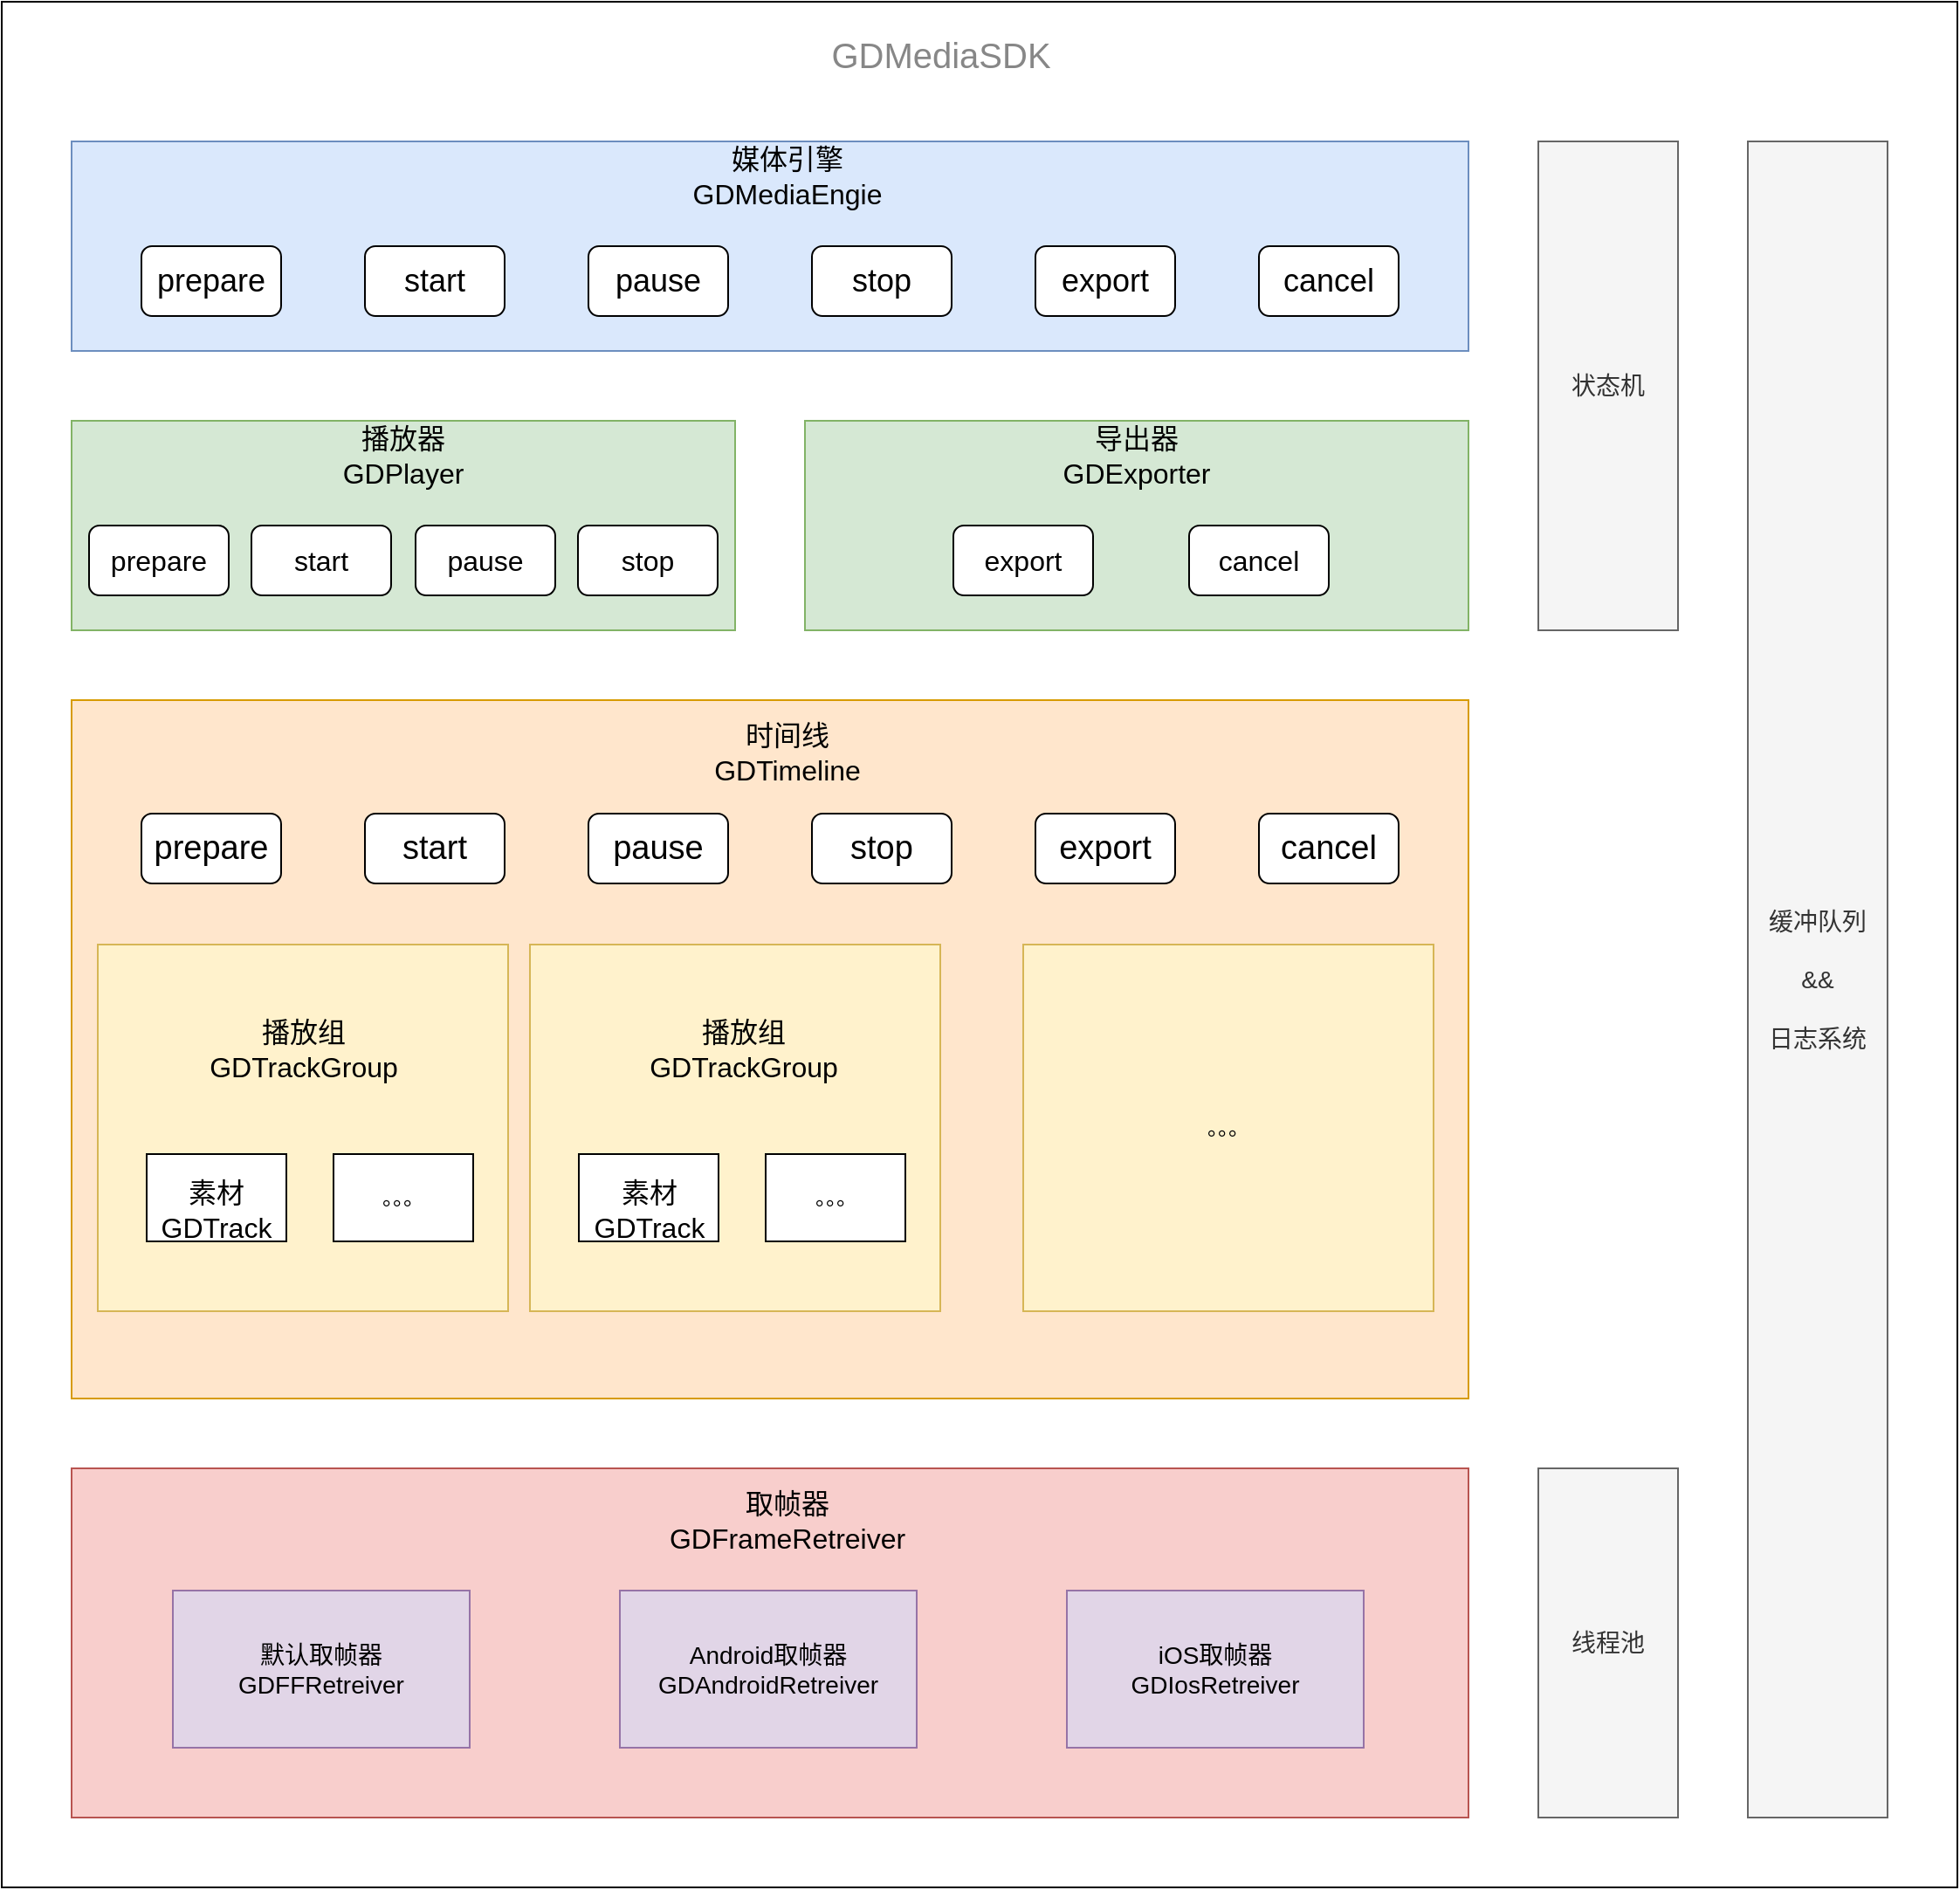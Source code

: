 <mxfile version="11.0.9" type="github"><diagram id="sKfUvmDMqw9r_EUsvVhL" name="Page-1"><mxGraphModel dx="1599" dy="755" grid="1" gridSize="10" guides="1" tooltips="1" connect="1" arrows="1" fold="1" page="1" pageScale="1" pageWidth="827" pageHeight="1169" math="0" shadow="0"><root><mxCell id="0"/><mxCell id="1" parent="0"/><mxCell id="QZzHYIkpcVbIBnqhSqFM-1" value="" style="rounded=0;whiteSpace=wrap;html=1;fontSize=14;" vertex="1" parent="1"><mxGeometry y="40" width="1120" height="1080" as="geometry"/></mxCell><mxCell id="1UxH8wG21k2-T8G6_KIk-3" value="" style="rounded=0;whiteSpace=wrap;html=1;fillColor=#dae8fc;strokeColor=#6c8ebf;" parent="1" vertex="1"><mxGeometry x="40" y="120" width="800" height="120" as="geometry"/></mxCell><mxCell id="1UxH8wG21k2-T8G6_KIk-4" value="媒体引擎GDMediaEngie" style="text;html=1;strokeColor=none;fillColor=none;align=center;verticalAlign=middle;whiteSpace=wrap;rounded=0;fontSize=16;" parent="1" vertex="1"><mxGeometry x="405" y="130" width="90" height="20" as="geometry"/></mxCell><mxCell id="1UxH8wG21k2-T8G6_KIk-5" value="prepare" style="rounded=1;whiteSpace=wrap;html=1;fontSize=18;" parent="1" vertex="1"><mxGeometry x="80" y="180" width="80" height="40" as="geometry"/></mxCell><mxCell id="1UxH8wG21k2-T8G6_KIk-7" value="start" style="rounded=1;whiteSpace=wrap;html=1;fontSize=18;" parent="1" vertex="1"><mxGeometry x="208" y="180" width="80" height="40" as="geometry"/></mxCell><mxCell id="1UxH8wG21k2-T8G6_KIk-8" value="pause" style="rounded=1;whiteSpace=wrap;html=1;fontSize=18;" parent="1" vertex="1"><mxGeometry x="336" y="180" width="80" height="40" as="geometry"/></mxCell><mxCell id="1UxH8wG21k2-T8G6_KIk-10" value="stop" style="rounded=1;whiteSpace=wrap;html=1;fontSize=18;" parent="1" vertex="1"><mxGeometry x="464" y="180" width="80" height="40" as="geometry"/></mxCell><mxCell id="1UxH8wG21k2-T8G6_KIk-11" value="export" style="rounded=1;whiteSpace=wrap;html=1;fontSize=18;" parent="1" vertex="1"><mxGeometry x="592" y="180" width="80" height="40" as="geometry"/></mxCell><mxCell id="1UxH8wG21k2-T8G6_KIk-12" value="cancel" style="rounded=1;whiteSpace=wrap;html=1;fontSize=18;" parent="1" vertex="1"><mxGeometry x="720" y="180" width="80" height="40" as="geometry"/></mxCell><mxCell id="1UxH8wG21k2-T8G6_KIk-13" value="" style="rounded=0;whiteSpace=wrap;html=1;fillColor=#d5e8d4;strokeColor=#82b366;" parent="1" vertex="1"><mxGeometry x="40" y="280" width="380" height="120" as="geometry"/></mxCell><mxCell id="1UxH8wG21k2-T8G6_KIk-16" value="播放器&lt;br style=&quot;font-size: 16px;&quot;&gt;GDPlayer" style="text;html=1;strokeColor=none;fillColor=none;align=center;verticalAlign=middle;whiteSpace=wrap;rounded=0;fontSize=16;" parent="1" vertex="1"><mxGeometry x="210" y="290" width="40" height="20" as="geometry"/></mxCell><mxCell id="1UxH8wG21k2-T8G6_KIk-17" value="prepare" style="rounded=1;whiteSpace=wrap;html=1;fontSize=16;" parent="1" vertex="1"><mxGeometry x="50" y="340" width="80" height="40" as="geometry"/></mxCell><mxCell id="1UxH8wG21k2-T8G6_KIk-18" value="start" style="rounded=1;whiteSpace=wrap;html=1;fontSize=16;" parent="1" vertex="1"><mxGeometry x="143" y="340" width="80" height="40" as="geometry"/></mxCell><mxCell id="1UxH8wG21k2-T8G6_KIk-19" value="pause" style="rounded=1;whiteSpace=wrap;html=1;fontSize=16;" parent="1" vertex="1"><mxGeometry x="237" y="340" width="80" height="40" as="geometry"/></mxCell><mxCell id="1UxH8wG21k2-T8G6_KIk-20" value="stop" style="rounded=1;whiteSpace=wrap;html=1;fontSize=16;" parent="1" vertex="1"><mxGeometry x="330" y="340" width="80" height="40" as="geometry"/></mxCell><mxCell id="1UxH8wG21k2-T8G6_KIk-21" value="" style="rounded=0;whiteSpace=wrap;html=1;fillColor=#d5e8d4;strokeColor=#82b366;" parent="1" vertex="1"><mxGeometry x="460" y="280" width="380" height="120" as="geometry"/></mxCell><mxCell id="1UxH8wG21k2-T8G6_KIk-22" value="导出器&lt;br style=&quot;font-size: 16px;&quot;&gt;GDExporter&lt;br style=&quot;font-size: 16px;&quot;&gt;" style="text;html=1;strokeColor=none;fillColor=none;align=center;verticalAlign=middle;whiteSpace=wrap;rounded=0;fontSize=16;" parent="1" vertex="1"><mxGeometry x="630" y="290" width="40" height="20" as="geometry"/></mxCell><mxCell id="1UxH8wG21k2-T8G6_KIk-24" value="export" style="rounded=1;whiteSpace=wrap;html=1;flipV=1;flipH=1;fontSize=16;" parent="1" vertex="1"><mxGeometry x="545" y="340" width="80" height="40" as="geometry"/></mxCell><mxCell id="1UxH8wG21k2-T8G6_KIk-25" value="cancel" style="rounded=1;whiteSpace=wrap;html=1;flipV=1;flipH=1;fontSize=16;" parent="1" vertex="1"><mxGeometry x="680" y="340" width="80" height="40" as="geometry"/></mxCell><mxCell id="1UxH8wG21k2-T8G6_KIk-26" value="" style="rounded=0;whiteSpace=wrap;html=1;fillColor=#ffe6cc;strokeColor=#d79b00;" parent="1" vertex="1"><mxGeometry x="40" y="440" width="800" height="400" as="geometry"/></mxCell><mxCell id="1UxH8wG21k2-T8G6_KIk-27" value="时间线&lt;br style=&quot;font-size: 16px;&quot;&gt;GDTimeline&lt;br style=&quot;font-size: 16px;&quot;&gt;" style="text;html=1;strokeColor=none;fillColor=none;align=center;verticalAlign=middle;whiteSpace=wrap;rounded=0;fontSize=16;" parent="1" vertex="1"><mxGeometry x="430" y="460" width="40" height="20" as="geometry"/></mxCell><mxCell id="1UxH8wG21k2-T8G6_KIk-28" value="prepare" style="rounded=1;whiteSpace=wrap;html=1;fontSize=19;" parent="1" vertex="1"><mxGeometry x="80" y="505" width="80" height="40" as="geometry"/></mxCell><mxCell id="1UxH8wG21k2-T8G6_KIk-29" value="start" style="rounded=1;whiteSpace=wrap;html=1;fontSize=19;" parent="1" vertex="1"><mxGeometry x="208" y="505" width="80" height="40" as="geometry"/></mxCell><mxCell id="1UxH8wG21k2-T8G6_KIk-30" value="pause" style="rounded=1;whiteSpace=wrap;html=1;fontSize=19;" parent="1" vertex="1"><mxGeometry x="336" y="505" width="80" height="40" as="geometry"/></mxCell><mxCell id="1UxH8wG21k2-T8G6_KIk-31" value="stop" style="rounded=1;whiteSpace=wrap;html=1;fontSize=19;" parent="1" vertex="1"><mxGeometry x="464" y="505" width="80" height="40" as="geometry"/></mxCell><mxCell id="1UxH8wG21k2-T8G6_KIk-32" value="export" style="rounded=1;whiteSpace=wrap;html=1;fontSize=19;" parent="1" vertex="1"><mxGeometry x="592" y="505" width="80" height="40" as="geometry"/></mxCell><mxCell id="1UxH8wG21k2-T8G6_KIk-33" value="cancel" style="rounded=1;whiteSpace=wrap;html=1;fontSize=19;" parent="1" vertex="1"><mxGeometry x="720" y="505" width="80" height="40" as="geometry"/></mxCell><mxCell id="1UxH8wG21k2-T8G6_KIk-34" value="" style="rounded=0;whiteSpace=wrap;html=1;fillColor=#fff2cc;strokeColor=#d6b656;" parent="1" vertex="1"><mxGeometry x="55" y="580" width="235" height="210" as="geometry"/></mxCell><mxCell id="1UxH8wG21k2-T8G6_KIk-36" value="播放组&lt;br style=&quot;font-size: 16px;&quot;&gt;GDTrackGroup&lt;br style=&quot;font-size: 16px;&quot;&gt;" style="text;html=1;strokeColor=none;fillColor=none;align=center;verticalAlign=middle;whiteSpace=wrap;rounded=0;fontSize=16;" parent="1" vertex="1"><mxGeometry x="152.5" y="630" width="40" height="20" as="geometry"/></mxCell><mxCell id="1UxH8wG21k2-T8G6_KIk-38" value="" style="rounded=0;whiteSpace=wrap;html=1;" parent="1" vertex="1"><mxGeometry x="83" y="700" width="80" height="50" as="geometry"/></mxCell><mxCell id="1UxH8wG21k2-T8G6_KIk-43" value="素材&lt;br style=&quot;font-size: 16px;&quot;&gt;GDTrack" style="text;html=1;strokeColor=none;fillColor=none;align=center;verticalAlign=middle;whiteSpace=wrap;rounded=0;fontSize=16;" parent="1" vertex="1"><mxGeometry x="103" y="722" width="40" height="20" as="geometry"/></mxCell><mxCell id="1UxH8wG21k2-T8G6_KIk-44" value="。。。" style="rounded=0;whiteSpace=wrap;html=1;" parent="1" vertex="1"><mxGeometry x="190" y="700" width="80" height="50" as="geometry"/></mxCell><mxCell id="1UxH8wG21k2-T8G6_KIk-50" value="" style="rounded=0;whiteSpace=wrap;html=1;fillColor=#f8cecc;strokeColor=#b85450;" parent="1" vertex="1"><mxGeometry x="40" y="880" width="800" height="200" as="geometry"/></mxCell><mxCell id="1UxH8wG21k2-T8G6_KIk-51" value="取帧器&lt;br style=&quot;font-size: 16px&quot;&gt;GDFrameRetreiver" style="text;html=1;strokeColor=none;fillColor=none;align=center;verticalAlign=middle;whiteSpace=wrap;rounded=0;fontSize=16;" parent="1" vertex="1"><mxGeometry x="430" y="900" width="40" height="20" as="geometry"/></mxCell><mxCell id="1UxH8wG21k2-T8G6_KIk-53" value="&lt;font style=&quot;font-size: 14px&quot;&gt;Android取帧器&lt;br&gt;GDAndroidRetreiver&lt;/font&gt;" style="rounded=0;whiteSpace=wrap;html=1;fillColor=#e1d5e7;strokeColor=#9673a6;" parent="1" vertex="1"><mxGeometry x="354" y="950" width="170" height="90" as="geometry"/></mxCell><mxCell id="1UxH8wG21k2-T8G6_KIk-56" value="&lt;font style=&quot;font-size: 14px&quot;&gt;默认取帧器&lt;br&gt;GDFFRetreiver&lt;/font&gt;" style="rounded=0;whiteSpace=wrap;html=1;fillColor=#e1d5e7;strokeColor=#9673a6;" parent="1" vertex="1"><mxGeometry x="98" y="950" width="170" height="90" as="geometry"/></mxCell><mxCell id="1UxH8wG21k2-T8G6_KIk-57" value="&lt;font style=&quot;font-size: 14px&quot;&gt;iOS取帧器&lt;br&gt;GDIosRetreiver&lt;/font&gt;" style="rounded=0;whiteSpace=wrap;html=1;fillColor=#e1d5e7;strokeColor=#9673a6;" parent="1" vertex="1"><mxGeometry x="610" y="950" width="170" height="90" as="geometry"/></mxCell><mxCell id="1UxH8wG21k2-T8G6_KIk-58" value="状态机" style="rounded=0;whiteSpace=wrap;html=1;fontSize=14;fillColor=#f5f5f5;strokeColor=#666666;fontColor=#333333;" parent="1" vertex="1"><mxGeometry x="880" y="120" width="80" height="280" as="geometry"/></mxCell><mxCell id="1UxH8wG21k2-T8G6_KIk-59" value="线程池" style="rounded=0;whiteSpace=wrap;html=1;fontSize=14;fillColor=#f5f5f5;strokeColor=#666666;fontColor=#333333;" parent="1" vertex="1"><mxGeometry x="880" y="880" width="80" height="200" as="geometry"/></mxCell><mxCell id="1UxH8wG21k2-T8G6_KIk-61" value="缓冲队列&lt;br&gt;&lt;br&gt;&amp;amp;&amp;amp;&lt;br&gt;&lt;br&gt;日志系统" style="rounded=0;whiteSpace=wrap;html=1;fontSize=14;fillColor=#f5f5f5;strokeColor=#666666;fontColor=#333333;" parent="1" vertex="1"><mxGeometry x="1000" y="120" width="80" height="960" as="geometry"/></mxCell><mxCell id="1UxH8wG21k2-T8G6_KIk-68" value="" style="rounded=0;whiteSpace=wrap;html=1;fillColor=#fff2cc;strokeColor=#d6b656;" parent="1" vertex="1"><mxGeometry x="302.5" y="580" width="235" height="210" as="geometry"/></mxCell><mxCell id="1UxH8wG21k2-T8G6_KIk-69" value="播放组&lt;br style=&quot;font-size: 16px;&quot;&gt;GDTrackGroup&lt;br style=&quot;font-size: 16px;&quot;&gt;" style="text;html=1;strokeColor=none;fillColor=none;align=center;verticalAlign=middle;whiteSpace=wrap;rounded=0;fontSize=16;" parent="1" vertex="1"><mxGeometry x="405" y="630" width="40" height="20" as="geometry"/></mxCell><mxCell id="1UxH8wG21k2-T8G6_KIk-70" value="" style="rounded=0;whiteSpace=wrap;html=1;" parent="1" vertex="1"><mxGeometry x="330.5" y="700" width="80" height="50" as="geometry"/></mxCell><mxCell id="1UxH8wG21k2-T8G6_KIk-71" value="素材&lt;br style=&quot;font-size: 16px;&quot;&gt;GDTrack" style="text;html=1;strokeColor=none;fillColor=none;align=center;verticalAlign=middle;whiteSpace=wrap;rounded=0;fontSize=16;" parent="1" vertex="1"><mxGeometry x="350.5" y="722" width="40" height="20" as="geometry"/></mxCell><mxCell id="1UxH8wG21k2-T8G6_KIk-72" value="。。。" style="rounded=0;whiteSpace=wrap;html=1;" parent="1" vertex="1"><mxGeometry x="437.5" y="700" width="80" height="50" as="geometry"/></mxCell><mxCell id="1UxH8wG21k2-T8G6_KIk-74" value="。。。" style="rounded=0;whiteSpace=wrap;html=1;fillColor=#fff2cc;strokeColor=#d6b656;" parent="1" vertex="1"><mxGeometry x="585" y="580" width="235" height="210" as="geometry"/></mxCell><mxCell id="QZzHYIkpcVbIBnqhSqFM-2" value="GDMediaSDK" style="text;html=1;strokeColor=none;fillColor=none;align=center;verticalAlign=middle;whiteSpace=wrap;rounded=0;fontSize=20;fontColor=#878787;" vertex="1" parent="1"><mxGeometry x="517.5" y="60" width="40" height="20" as="geometry"/></mxCell></root></mxGraphModel></diagram></mxfile>